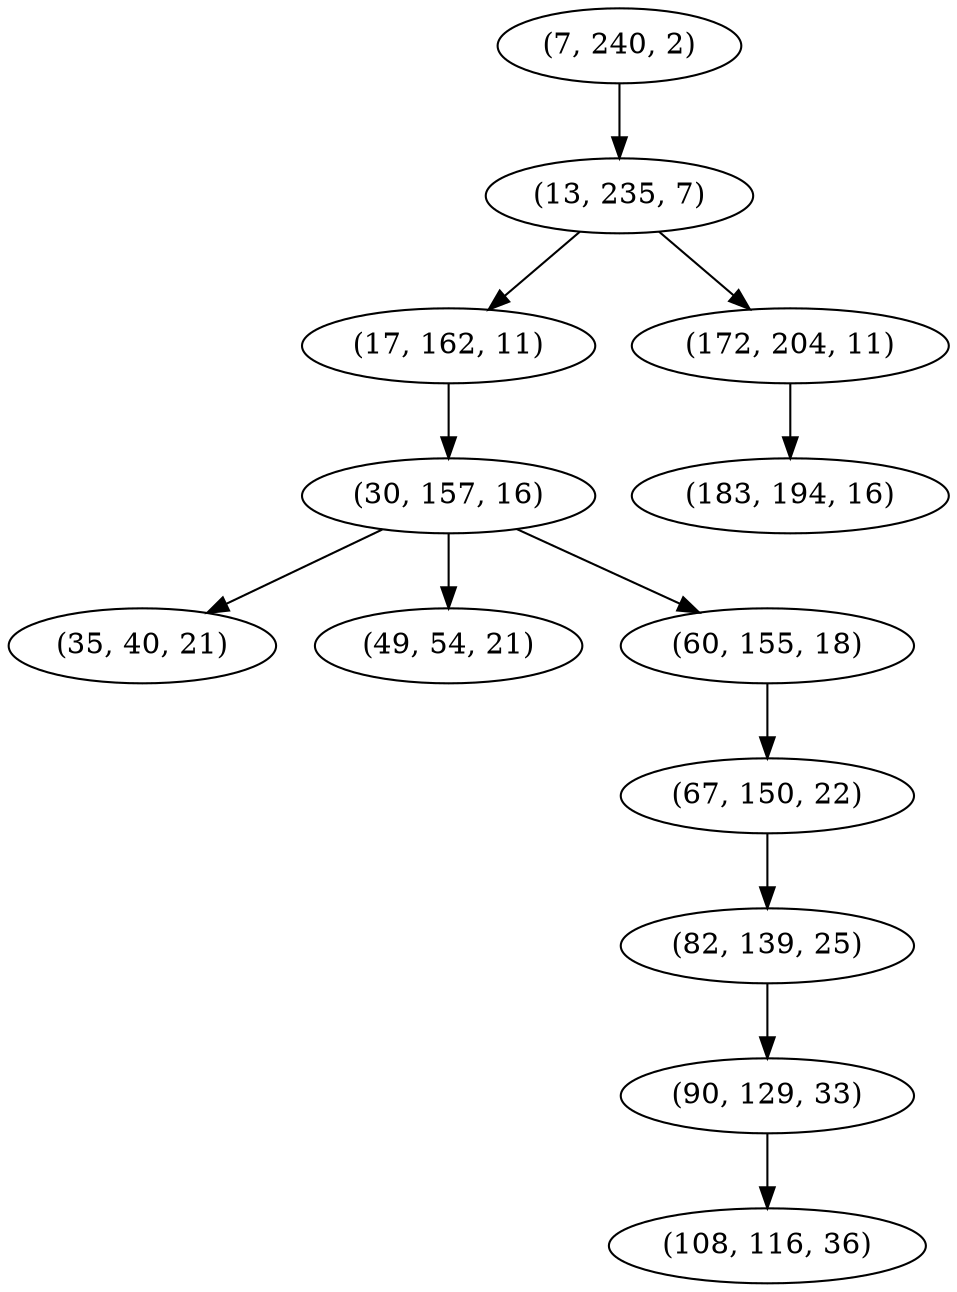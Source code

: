 digraph tree {
    "(7, 240, 2)";
    "(13, 235, 7)";
    "(17, 162, 11)";
    "(30, 157, 16)";
    "(35, 40, 21)";
    "(49, 54, 21)";
    "(60, 155, 18)";
    "(67, 150, 22)";
    "(82, 139, 25)";
    "(90, 129, 33)";
    "(108, 116, 36)";
    "(172, 204, 11)";
    "(183, 194, 16)";
    "(7, 240, 2)" -> "(13, 235, 7)";
    "(13, 235, 7)" -> "(17, 162, 11)";
    "(13, 235, 7)" -> "(172, 204, 11)";
    "(17, 162, 11)" -> "(30, 157, 16)";
    "(30, 157, 16)" -> "(35, 40, 21)";
    "(30, 157, 16)" -> "(49, 54, 21)";
    "(30, 157, 16)" -> "(60, 155, 18)";
    "(60, 155, 18)" -> "(67, 150, 22)";
    "(67, 150, 22)" -> "(82, 139, 25)";
    "(82, 139, 25)" -> "(90, 129, 33)";
    "(90, 129, 33)" -> "(108, 116, 36)";
    "(172, 204, 11)" -> "(183, 194, 16)";
}
